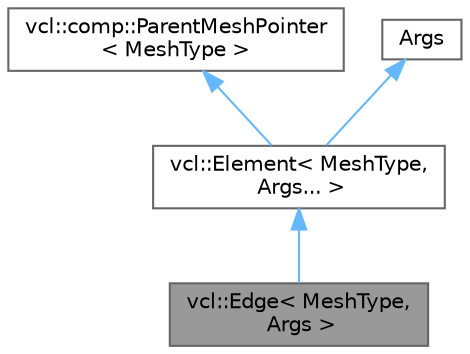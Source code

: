 digraph "vcl::Edge&lt; MeshType, Args &gt;"
{
 // LATEX_PDF_SIZE
  bgcolor="transparent";
  edge [fontname=Helvetica,fontsize=10,labelfontname=Helvetica,labelfontsize=10];
  node [fontname=Helvetica,fontsize=10,shape=box,height=0.2,width=0.4];
  Node1 [label="vcl::Edge\< MeshType,\l Args \>",height=0.2,width=0.4,color="gray40", fillcolor="grey60", style="filled", fontcolor="black",tooltip=" "];
  Node2 -> Node1 [dir="back",color="steelblue1",style="solid"];
  Node2 [label="vcl::Element\< MeshType,\l Args... \>",height=0.2,width=0.4,color="gray40", fillcolor="white", style="filled",URL="$classvcl_1_1Element.html",tooltip=" "];
  Node3 -> Node2 [dir="back",color="steelblue1",style="solid"];
  Node3 [label="vcl::comp::ParentMeshPointer\l\< MeshType \>",height=0.2,width=0.4,color="gray40", fillcolor="white", style="filled",URL="$classvcl_1_1comp_1_1ParentMeshPointer.html",tooltip=" "];
  Node4 -> Node2 [dir="back",color="steelblue1",style="solid"];
  Node4 [label="Args",height=0.2,width=0.4,color="gray40", fillcolor="white", style="filled",tooltip=" "];
}
